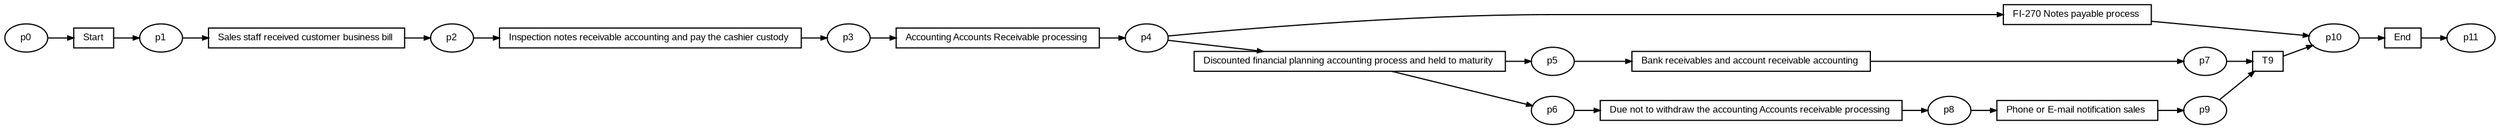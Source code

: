 digraph G {ranksep=".3"; fontsize="8"; remincross=true; margin="0.0,0.0"; fontname="Arial";rankdir="LR"; 
edge [arrowsize="0.5"];
node [height=".2",width=".2",fontname="Arial",fontsize="8"];
t0 [shape="box",label="Start"];
t1 [shape="box",label="Sales staff received customer business bill "];
t2 [shape="box",label="End"];
t3 [shape="box",label="Inspection notes receivable accounting and pay the cashier custody "];
t4 [shape="box",label="Accounting Accounts Receivable processing "];
t5 [shape="box",label="FI-270 Notes payable process "];
t6 [shape="box",label="Discounted financial planning accounting process and held to maturity "];
t7 [shape="box",label="Bank receivables and account receivable accounting "];
t8 [shape="box",label="Due not to withdraw the accounting Accounts receivable processing "];
t9 [shape="box",label="Phone or E-mail notification sales "];
t10 [shape="box",label="T9"];
p0 [shape="oval",label="p0"];
p1 [shape="oval",label="p1"];
p2 [shape="oval",label="p10"];
p3 [shape="oval",label="p11"];
p4 [shape="oval",label="p2"];
p5 [shape="oval",label="p3"];
p6 [shape="oval",label="p4"];
p7 [shape="oval",label="p5"];
p8 [shape="oval",label="p6"];
p9 [shape="oval",label="p7"];
p10 [shape="oval",label="p8"];
p11 [shape="oval",label="p9"];
t6 -> p7[label=""];
t4 -> p6[label=""];
p0 -> t0[label=""];
p6 -> t6[label=""];
p10 -> t9[label=""];
t5 -> p2[label=""];
t1 -> p4[label=""];
t8 -> p10[label=""];
t9 -> p11[label=""];
t0 -> p1[label=""];
t7 -> p9[label=""];
t2 -> p3[label=""];
p6 -> t5[label=""];
p5 -> t4[label=""];
p4 -> t3[label=""];
t3 -> p5[label=""];
p7 -> t7[label=""];
p8 -> t8[label=""];
p2 -> t2[label=""];
t6 -> p8[label=""];
p9 -> t10[label=""];
p1 -> t1[label=""];
p11 -> t10[label=""];
t10 -> p2[label=""];
}
